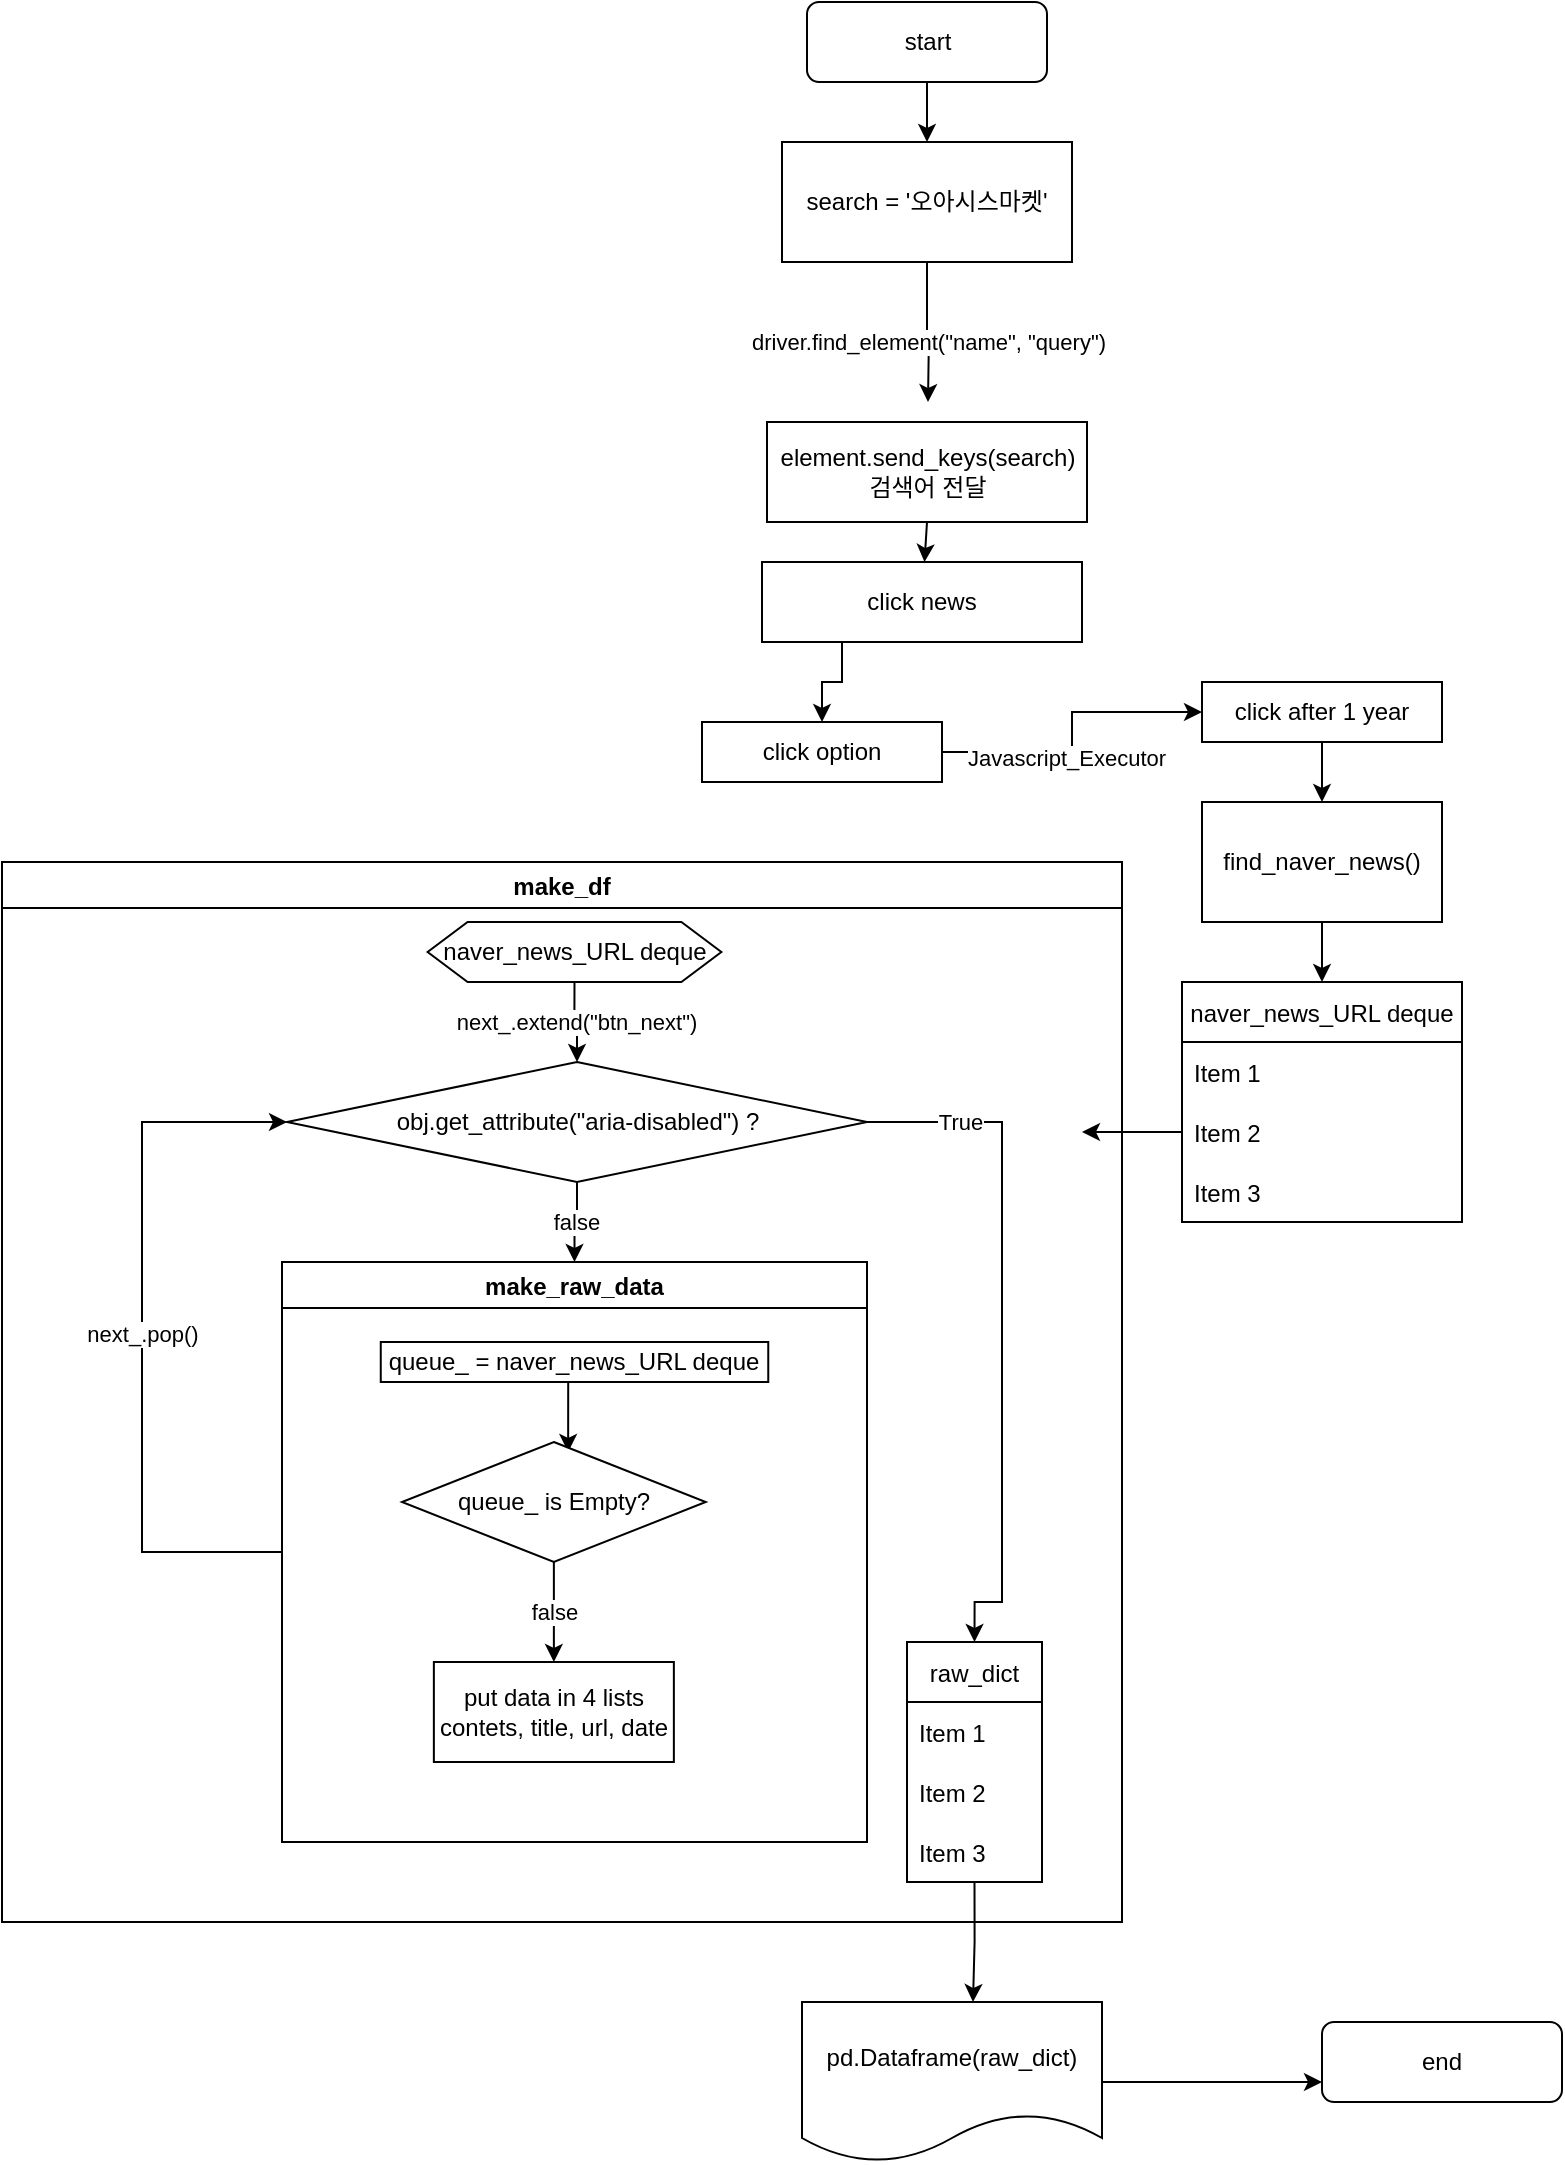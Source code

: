 <mxfile version="20.4.0" type="github">
  <diagram id="C5RBs43oDa-KdzZeNtuy" name="Page-1">
    <mxGraphModel dx="2573" dy="947" grid="1" gridSize="10" guides="1" tooltips="1" connect="1" arrows="1" fold="1" page="1" pageScale="1" pageWidth="827" pageHeight="1169" math="0" shadow="0">
      <root>
        <mxCell id="WIyWlLk6GJQsqaUBKTNV-0" />
        <mxCell id="WIyWlLk6GJQsqaUBKTNV-1" parent="WIyWlLk6GJQsqaUBKTNV-0" />
        <mxCell id="WIyWlLk6GJQsqaUBKTNV-3" value="start" style="rounded=1;whiteSpace=wrap;html=1;fontSize=12;glass=0;strokeWidth=1;shadow=0;" parent="WIyWlLk6GJQsqaUBKTNV-1" vertex="1">
          <mxGeometry x="312.5" y="10" width="120" height="40" as="geometry" />
        </mxCell>
        <mxCell id="WIyWlLk6GJQsqaUBKTNV-11" value="end" style="rounded=1;whiteSpace=wrap;html=1;fontSize=12;glass=0;strokeWidth=1;shadow=0;" parent="WIyWlLk6GJQsqaUBKTNV-1" vertex="1">
          <mxGeometry x="570" y="1020" width="120" height="40" as="geometry" />
        </mxCell>
        <mxCell id="8-QISS7HvjPgWoeZndpD-3" style="edgeStyle=orthogonalEdgeStyle;rounded=0;orthogonalLoop=1;jettySize=auto;html=1;exitX=0.5;exitY=1;exitDx=0;exitDy=0;" edge="1" parent="WIyWlLk6GJQsqaUBKTNV-1" source="8-QISS7HvjPgWoeZndpD-0">
          <mxGeometry relative="1" as="geometry">
            <mxPoint x="373" y="210" as="targetPoint" />
          </mxGeometry>
        </mxCell>
        <mxCell id="8-QISS7HvjPgWoeZndpD-4" value="driver.find_element(&quot;name&quot;, &quot;query&quot;)" style="edgeLabel;html=1;align=center;verticalAlign=middle;resizable=0;points=[];" vertex="1" connectable="0" parent="8-QISS7HvjPgWoeZndpD-3">
          <mxGeometry x="-0.186" y="5" relative="1" as="geometry">
            <mxPoint x="-5" y="11" as="offset" />
          </mxGeometry>
        </mxCell>
        <mxCell id="8-QISS7HvjPgWoeZndpD-0" value="search = &#39;오아시스마켓&#39;" style="rounded=0;whiteSpace=wrap;html=1;" vertex="1" parent="WIyWlLk6GJQsqaUBKTNV-1">
          <mxGeometry x="300" y="80" width="145" height="60" as="geometry" />
        </mxCell>
        <mxCell id="8-QISS7HvjPgWoeZndpD-1" value="" style="endArrow=classic;html=1;rounded=0;exitX=0.5;exitY=1;exitDx=0;exitDy=0;" edge="1" parent="WIyWlLk6GJQsqaUBKTNV-1" source="WIyWlLk6GJQsqaUBKTNV-3" target="8-QISS7HvjPgWoeZndpD-0">
          <mxGeometry width="50" height="50" relative="1" as="geometry">
            <mxPoint x="390" y="520" as="sourcePoint" />
            <mxPoint x="440" y="470" as="targetPoint" />
          </mxGeometry>
        </mxCell>
        <mxCell id="8-QISS7HvjPgWoeZndpD-2" value="&lt;div&gt;element.send_keys(search) 검색어 전달&lt;br&gt;&lt;/div&gt;" style="rounded=0;whiteSpace=wrap;html=1;" vertex="1" parent="WIyWlLk6GJQsqaUBKTNV-1">
          <mxGeometry x="292.5" y="220" width="160" height="50" as="geometry" />
        </mxCell>
        <mxCell id="8-QISS7HvjPgWoeZndpD-10" style="edgeStyle=orthogonalEdgeStyle;rounded=0;orthogonalLoop=1;jettySize=auto;html=1;exitX=0.25;exitY=1;exitDx=0;exitDy=0;entryX=0.5;entryY=0;entryDx=0;entryDy=0;" edge="1" parent="WIyWlLk6GJQsqaUBKTNV-1" source="8-QISS7HvjPgWoeZndpD-5" target="8-QISS7HvjPgWoeZndpD-7">
          <mxGeometry relative="1" as="geometry" />
        </mxCell>
        <mxCell id="8-QISS7HvjPgWoeZndpD-5" value="click news" style="rounded=0;whiteSpace=wrap;html=1;" vertex="1" parent="WIyWlLk6GJQsqaUBKTNV-1">
          <mxGeometry x="290" y="290" width="160" height="40" as="geometry" />
        </mxCell>
        <mxCell id="8-QISS7HvjPgWoeZndpD-6" value="" style="endArrow=classic;html=1;rounded=0;exitX=0.5;exitY=1;exitDx=0;exitDy=0;" edge="1" parent="WIyWlLk6GJQsqaUBKTNV-1" source="8-QISS7HvjPgWoeZndpD-2" target="8-QISS7HvjPgWoeZndpD-5">
          <mxGeometry width="50" height="50" relative="1" as="geometry">
            <mxPoint x="390" y="510" as="sourcePoint" />
            <mxPoint x="440" y="460" as="targetPoint" />
          </mxGeometry>
        </mxCell>
        <mxCell id="8-QISS7HvjPgWoeZndpD-11" style="edgeStyle=orthogonalEdgeStyle;rounded=0;orthogonalLoop=1;jettySize=auto;html=1;exitX=1;exitY=0.5;exitDx=0;exitDy=0;entryX=0;entryY=0.5;entryDx=0;entryDy=0;" edge="1" parent="WIyWlLk6GJQsqaUBKTNV-1" source="8-QISS7HvjPgWoeZndpD-7" target="8-QISS7HvjPgWoeZndpD-8">
          <mxGeometry relative="1" as="geometry" />
        </mxCell>
        <mxCell id="8-QISS7HvjPgWoeZndpD-12" value="Javascript_Executor" style="edgeLabel;html=1;align=center;verticalAlign=middle;resizable=0;points=[];" vertex="1" connectable="0" parent="8-QISS7HvjPgWoeZndpD-11">
          <mxGeometry x="-0.179" y="-3" relative="1" as="geometry">
            <mxPoint as="offset" />
          </mxGeometry>
        </mxCell>
        <mxCell id="8-QISS7HvjPgWoeZndpD-7" value="click option" style="rounded=0;whiteSpace=wrap;html=1;" vertex="1" parent="WIyWlLk6GJQsqaUBKTNV-1">
          <mxGeometry x="260" y="370" width="120" height="30" as="geometry" />
        </mxCell>
        <mxCell id="8-QISS7HvjPgWoeZndpD-14" style="edgeStyle=orthogonalEdgeStyle;rounded=0;orthogonalLoop=1;jettySize=auto;html=1;exitX=0.5;exitY=1;exitDx=0;exitDy=0;" edge="1" parent="WIyWlLk6GJQsqaUBKTNV-1" source="8-QISS7HvjPgWoeZndpD-8" target="8-QISS7HvjPgWoeZndpD-13">
          <mxGeometry relative="1" as="geometry" />
        </mxCell>
        <mxCell id="8-QISS7HvjPgWoeZndpD-8" value="click after 1 year" style="rounded=0;whiteSpace=wrap;html=1;" vertex="1" parent="WIyWlLk6GJQsqaUBKTNV-1">
          <mxGeometry x="510" y="350" width="120" height="30" as="geometry" />
        </mxCell>
        <mxCell id="8-QISS7HvjPgWoeZndpD-19" style="edgeStyle=orthogonalEdgeStyle;rounded=0;orthogonalLoop=1;jettySize=auto;html=1;exitX=0.5;exitY=1;exitDx=0;exitDy=0;" edge="1" parent="WIyWlLk6GJQsqaUBKTNV-1" source="8-QISS7HvjPgWoeZndpD-13" target="8-QISS7HvjPgWoeZndpD-15">
          <mxGeometry relative="1" as="geometry" />
        </mxCell>
        <mxCell id="8-QISS7HvjPgWoeZndpD-13" value="find_naver_news()" style="rounded=0;whiteSpace=wrap;html=1;" vertex="1" parent="WIyWlLk6GJQsqaUBKTNV-1">
          <mxGeometry x="510" y="410" width="120" height="60" as="geometry" />
        </mxCell>
        <mxCell id="8-QISS7HvjPgWoeZndpD-15" value="naver_news_URL deque" style="swimlane;fontStyle=0;childLayout=stackLayout;horizontal=1;startSize=30;horizontalStack=0;resizeParent=1;resizeParentMax=0;resizeLast=0;collapsible=1;marginBottom=0;" vertex="1" parent="WIyWlLk6GJQsqaUBKTNV-1">
          <mxGeometry x="500" y="500" width="140" height="120" as="geometry" />
        </mxCell>
        <mxCell id="8-QISS7HvjPgWoeZndpD-16" value="Item 1" style="text;strokeColor=none;fillColor=none;align=left;verticalAlign=middle;spacingLeft=4;spacingRight=4;overflow=hidden;points=[[0,0.5],[1,0.5]];portConstraint=eastwest;rotatable=0;" vertex="1" parent="8-QISS7HvjPgWoeZndpD-15">
          <mxGeometry y="30" width="140" height="30" as="geometry" />
        </mxCell>
        <mxCell id="8-QISS7HvjPgWoeZndpD-17" value="Item 2" style="text;strokeColor=none;fillColor=none;align=left;verticalAlign=middle;spacingLeft=4;spacingRight=4;overflow=hidden;points=[[0,0.5],[1,0.5]];portConstraint=eastwest;rotatable=0;" vertex="1" parent="8-QISS7HvjPgWoeZndpD-15">
          <mxGeometry y="60" width="140" height="30" as="geometry" />
        </mxCell>
        <mxCell id="8-QISS7HvjPgWoeZndpD-18" value="Item 3" style="text;strokeColor=none;fillColor=none;align=left;verticalAlign=middle;spacingLeft=4;spacingRight=4;overflow=hidden;points=[[0,0.5],[1,0.5]];portConstraint=eastwest;rotatable=0;" vertex="1" parent="8-QISS7HvjPgWoeZndpD-15">
          <mxGeometry y="90" width="140" height="30" as="geometry" />
        </mxCell>
        <mxCell id="8-QISS7HvjPgWoeZndpD-20" value="make_df" style="swimlane;" vertex="1" parent="WIyWlLk6GJQsqaUBKTNV-1">
          <mxGeometry x="-90" y="440" width="560" height="530" as="geometry" />
        </mxCell>
        <mxCell id="8-QISS7HvjPgWoeZndpD-21" value="make_raw_data" style="swimlane;" vertex="1" parent="8-QISS7HvjPgWoeZndpD-20">
          <mxGeometry x="140" y="200" width="292.5" height="290" as="geometry" />
        </mxCell>
        <mxCell id="8-QISS7HvjPgWoeZndpD-26" style="edgeStyle=orthogonalEdgeStyle;rounded=0;orthogonalLoop=1;jettySize=auto;html=1;exitX=0.5;exitY=1;exitDx=0;exitDy=0;entryX=0.547;entryY=0.083;entryDx=0;entryDy=0;entryPerimeter=0;" edge="1" parent="8-QISS7HvjPgWoeZndpD-21" source="8-QISS7HvjPgWoeZndpD-23" target="8-QISS7HvjPgWoeZndpD-25">
          <mxGeometry relative="1" as="geometry" />
        </mxCell>
        <mxCell id="8-QISS7HvjPgWoeZndpD-23" value="queue_ = naver_news_URL deque" style="rounded=0;whiteSpace=wrap;html=1;" vertex="1" parent="8-QISS7HvjPgWoeZndpD-21">
          <mxGeometry x="49.38" y="40" width="193.75" height="20" as="geometry" />
        </mxCell>
        <mxCell id="8-QISS7HvjPgWoeZndpD-25" value="queue_ is Empty?" style="rhombus;whiteSpace=wrap;html=1;" vertex="1" parent="8-QISS7HvjPgWoeZndpD-21">
          <mxGeometry x="60" y="90" width="151.87" height="60" as="geometry" />
        </mxCell>
        <mxCell id="8-QISS7HvjPgWoeZndpD-28" value="&lt;div&gt;put data in 4 lists&lt;/div&gt;&lt;div&gt;contets, title, url, date&lt;br&gt;&lt;/div&gt;" style="rounded=0;whiteSpace=wrap;html=1;" vertex="1" parent="8-QISS7HvjPgWoeZndpD-21">
          <mxGeometry x="75.93" y="200" width="120" height="50" as="geometry" />
        </mxCell>
        <mxCell id="8-QISS7HvjPgWoeZndpD-27" value="false" style="edgeStyle=orthogonalEdgeStyle;rounded=0;orthogonalLoop=1;jettySize=auto;html=1;exitX=0.5;exitY=1;exitDx=0;exitDy=0;entryX=0.5;entryY=0;entryDx=0;entryDy=0;" edge="1" parent="8-QISS7HvjPgWoeZndpD-21" source="8-QISS7HvjPgWoeZndpD-25" target="8-QISS7HvjPgWoeZndpD-28">
          <mxGeometry relative="1" as="geometry">
            <mxPoint x="136" y="190" as="targetPoint" />
          </mxGeometry>
        </mxCell>
        <mxCell id="8-QISS7HvjPgWoeZndpD-35" value="&lt;div&gt;next_.extend(&quot;btn_next&quot;)&lt;/div&gt;" style="edgeStyle=orthogonalEdgeStyle;rounded=0;orthogonalLoop=1;jettySize=auto;html=1;exitX=0.5;exitY=1;exitDx=0;exitDy=0;entryX=0.5;entryY=0;entryDx=0;entryDy=0;" edge="1" parent="8-QISS7HvjPgWoeZndpD-20" source="8-QISS7HvjPgWoeZndpD-29" target="8-QISS7HvjPgWoeZndpD-33">
          <mxGeometry relative="1" as="geometry" />
        </mxCell>
        <mxCell id="8-QISS7HvjPgWoeZndpD-29" value="naver_news_URL deque" style="shape=hexagon;perimeter=hexagonPerimeter2;whiteSpace=wrap;html=1;fixedSize=1;" vertex="1" parent="8-QISS7HvjPgWoeZndpD-20">
          <mxGeometry x="212.81" y="30" width="146.87" height="30" as="geometry" />
        </mxCell>
        <mxCell id="8-QISS7HvjPgWoeZndpD-34" value="false" style="edgeStyle=orthogonalEdgeStyle;rounded=0;orthogonalLoop=1;jettySize=auto;html=1;exitX=0.5;exitY=1;exitDx=0;exitDy=0;" edge="1" parent="8-QISS7HvjPgWoeZndpD-20" source="8-QISS7HvjPgWoeZndpD-33" target="8-QISS7HvjPgWoeZndpD-21">
          <mxGeometry relative="1" as="geometry" />
        </mxCell>
        <mxCell id="8-QISS7HvjPgWoeZndpD-33" value="obj.get_attribute(&quot;aria-disabled&quot;) ?" style="rhombus;whiteSpace=wrap;html=1;" vertex="1" parent="8-QISS7HvjPgWoeZndpD-20">
          <mxGeometry x="142.5" y="100" width="290" height="60" as="geometry" />
        </mxCell>
        <mxCell id="8-QISS7HvjPgWoeZndpD-38" value="next_.pop()" style="edgeStyle=orthogonalEdgeStyle;rounded=0;orthogonalLoop=1;jettySize=auto;html=1;exitX=0;exitY=0.5;exitDx=0;exitDy=0;entryX=0;entryY=0.5;entryDx=0;entryDy=0;" edge="1" parent="8-QISS7HvjPgWoeZndpD-20" source="8-QISS7HvjPgWoeZndpD-21" target="8-QISS7HvjPgWoeZndpD-33">
          <mxGeometry relative="1" as="geometry">
            <mxPoint x="80" y="100" as="targetPoint" />
            <Array as="points">
              <mxPoint x="70" y="345" />
              <mxPoint x="70" y="130" />
            </Array>
          </mxGeometry>
        </mxCell>
        <mxCell id="8-QISS7HvjPgWoeZndpD-22" style="edgeStyle=orthogonalEdgeStyle;rounded=0;orthogonalLoop=1;jettySize=auto;html=1;exitX=0;exitY=0.5;exitDx=0;exitDy=0;" edge="1" parent="WIyWlLk6GJQsqaUBKTNV-1" source="8-QISS7HvjPgWoeZndpD-17">
          <mxGeometry relative="1" as="geometry">
            <mxPoint x="450" y="575" as="targetPoint" />
          </mxGeometry>
        </mxCell>
        <mxCell id="8-QISS7HvjPgWoeZndpD-49" style="edgeStyle=orthogonalEdgeStyle;rounded=0;orthogonalLoop=1;jettySize=auto;html=1;exitX=1;exitY=0.5;exitDx=0;exitDy=0;entryX=0;entryY=0.75;entryDx=0;entryDy=0;" edge="1" parent="WIyWlLk6GJQsqaUBKTNV-1" source="8-QISS7HvjPgWoeZndpD-40" target="WIyWlLk6GJQsqaUBKTNV-11">
          <mxGeometry relative="1" as="geometry" />
        </mxCell>
        <mxCell id="8-QISS7HvjPgWoeZndpD-40" value="pd.Dataframe(raw_dict)" style="shape=document;whiteSpace=wrap;html=1;boundedLbl=1;" vertex="1" parent="WIyWlLk6GJQsqaUBKTNV-1">
          <mxGeometry x="310" y="1010" width="150" height="80" as="geometry" />
        </mxCell>
        <mxCell id="8-QISS7HvjPgWoeZndpD-48" style="edgeStyle=orthogonalEdgeStyle;rounded=0;orthogonalLoop=1;jettySize=auto;html=1;exitX=0.5;exitY=1;exitDx=0;exitDy=0;entryX=0.57;entryY=0;entryDx=0;entryDy=0;entryPerimeter=0;" edge="1" parent="WIyWlLk6GJQsqaUBKTNV-1" source="8-QISS7HvjPgWoeZndpD-41" target="8-QISS7HvjPgWoeZndpD-40">
          <mxGeometry relative="1" as="geometry" />
        </mxCell>
        <mxCell id="8-QISS7HvjPgWoeZndpD-41" value="raw_dict" style="swimlane;fontStyle=0;childLayout=stackLayout;horizontal=1;startSize=30;horizontalStack=0;resizeParent=1;resizeParentMax=0;resizeLast=0;collapsible=1;marginBottom=0;" vertex="1" parent="WIyWlLk6GJQsqaUBKTNV-1">
          <mxGeometry x="362.5" y="830" width="67.5" height="120" as="geometry" />
        </mxCell>
        <mxCell id="8-QISS7HvjPgWoeZndpD-42" value="Item 1" style="text;strokeColor=none;fillColor=none;align=left;verticalAlign=middle;spacingLeft=4;spacingRight=4;overflow=hidden;points=[[0,0.5],[1,0.5]];portConstraint=eastwest;rotatable=0;" vertex="1" parent="8-QISS7HvjPgWoeZndpD-41">
          <mxGeometry y="30" width="67.5" height="30" as="geometry" />
        </mxCell>
        <mxCell id="8-QISS7HvjPgWoeZndpD-43" value="Item 2" style="text;strokeColor=none;fillColor=none;align=left;verticalAlign=middle;spacingLeft=4;spacingRight=4;overflow=hidden;points=[[0,0.5],[1,0.5]];portConstraint=eastwest;rotatable=0;" vertex="1" parent="8-QISS7HvjPgWoeZndpD-41">
          <mxGeometry y="60" width="67.5" height="30" as="geometry" />
        </mxCell>
        <mxCell id="8-QISS7HvjPgWoeZndpD-44" value="Item 3" style="text;strokeColor=none;fillColor=none;align=left;verticalAlign=middle;spacingLeft=4;spacingRight=4;overflow=hidden;points=[[0,0.5],[1,0.5]];portConstraint=eastwest;rotatable=0;" vertex="1" parent="8-QISS7HvjPgWoeZndpD-41">
          <mxGeometry y="90" width="67.5" height="30" as="geometry" />
        </mxCell>
        <mxCell id="8-QISS7HvjPgWoeZndpD-45" style="edgeStyle=orthogonalEdgeStyle;rounded=0;orthogonalLoop=1;jettySize=auto;html=1;exitX=1;exitY=0.5;exitDx=0;exitDy=0;entryX=0.5;entryY=0;entryDx=0;entryDy=0;" edge="1" parent="WIyWlLk6GJQsqaUBKTNV-1" source="8-QISS7HvjPgWoeZndpD-33" target="8-QISS7HvjPgWoeZndpD-41">
          <mxGeometry relative="1" as="geometry">
            <mxPoint x="400" y="570" as="targetPoint" />
            <Array as="points">
              <mxPoint x="410" y="570" />
              <mxPoint x="410" y="810" />
            </Array>
          </mxGeometry>
        </mxCell>
        <mxCell id="8-QISS7HvjPgWoeZndpD-47" value="True" style="edgeLabel;html=1;align=center;verticalAlign=middle;resizable=0;points=[];" vertex="1" connectable="0" parent="8-QISS7HvjPgWoeZndpD-45">
          <mxGeometry x="-0.725" y="-4" relative="1" as="geometry">
            <mxPoint x="-1" y="-4" as="offset" />
          </mxGeometry>
        </mxCell>
      </root>
    </mxGraphModel>
  </diagram>
</mxfile>
